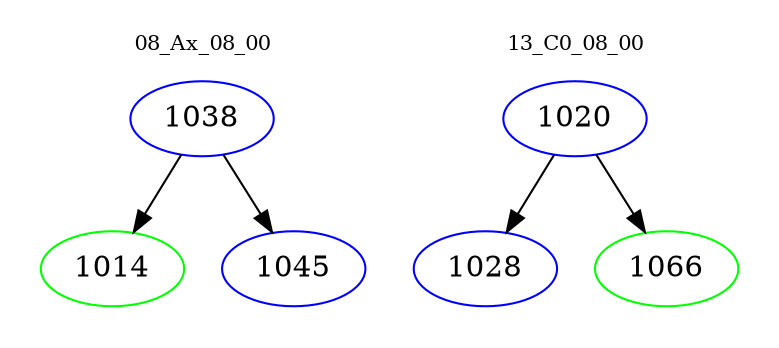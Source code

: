 digraph{
subgraph cluster_0 {
color = white
label = "08_Ax_08_00";
fontsize=10;
T0_1038 [label="1038", color="blue"]
T0_1038 -> T0_1014 [color="black"]
T0_1014 [label="1014", color="green"]
T0_1038 -> T0_1045 [color="black"]
T0_1045 [label="1045", color="blue"]
}
subgraph cluster_1 {
color = white
label = "13_C0_08_00";
fontsize=10;
T1_1020 [label="1020", color="blue"]
T1_1020 -> T1_1028 [color="black"]
T1_1028 [label="1028", color="blue"]
T1_1020 -> T1_1066 [color="black"]
T1_1066 [label="1066", color="green"]
}
}

